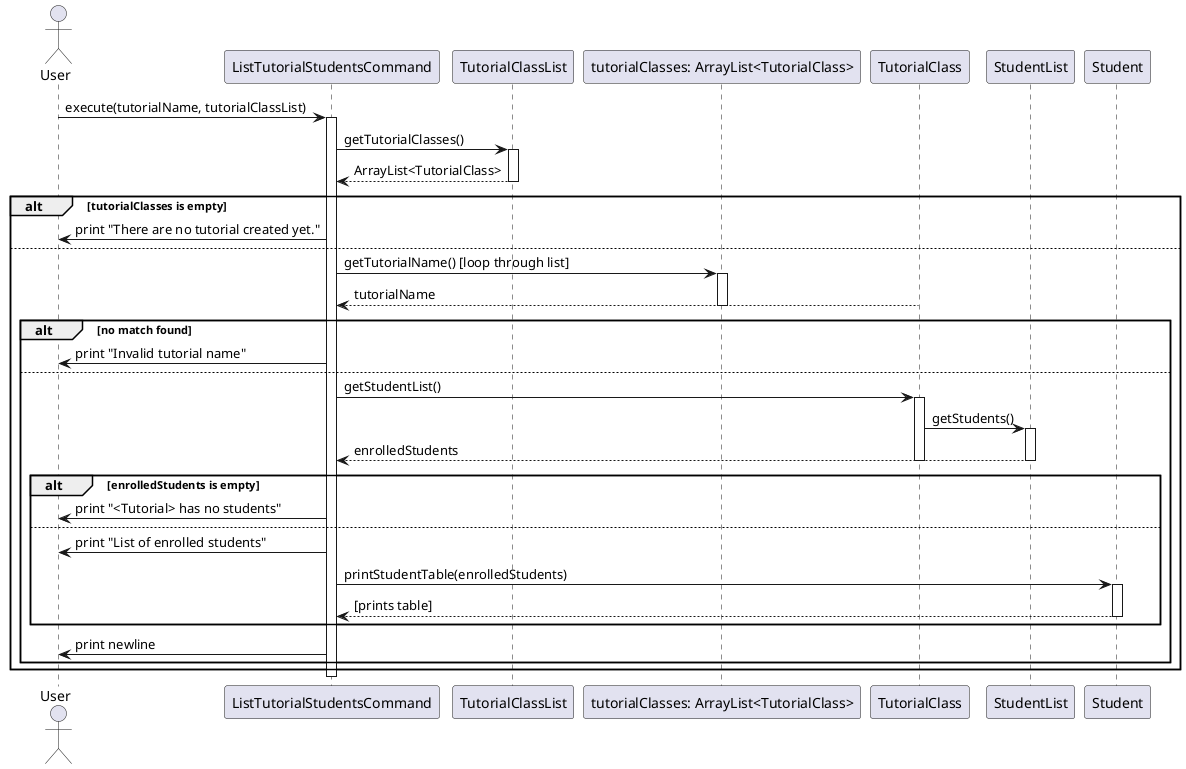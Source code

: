 @startuml

actor User

participant "ListTutorialStudentsCommand" as LTSC
participant "TutorialClassList" as TCL
participant "tutorialClasses: ArrayList<TutorialClass>" as List
participant "TutorialClass" as TC
participant "StudentList" as SL
participant "Student" as ST

User -> LTSC: execute(tutorialName, tutorialClassList)
activate LTSC

LTSC -> TCL: getTutorialClasses()
activate TCL
TCL --> LTSC: ArrayList<TutorialClass>
deactivate TCL

alt tutorialClasses is empty
    LTSC -> User: print "There are no tutorial created yet."
else
    LTSC -> List: getTutorialName() [loop through list]
    activate List
    TC --> LTSC: tutorialName
    deactivate List

    alt no match found
        LTSC -> User: print "Invalid tutorial name"
    else
        LTSC -> TC: getStudentList()
        activate TC
        TC -> SL: getStudents()
        activate SL
        SL --> LTSC: enrolledStudents
        deactivate SL
        deactivate TC

        alt enrolledStudents is empty
            LTSC -> User: print "<Tutorial> has no students"
        else
            LTSC -> User: print "List of enrolled students"
            LTSC -> ST: printStudentTable(enrolledStudents)
            activate ST
            ST --> LTSC: [prints table]
            deactivate ST
        end

        LTSC -> User: print newline
    end
end

deactivate LTSC

@enduml
